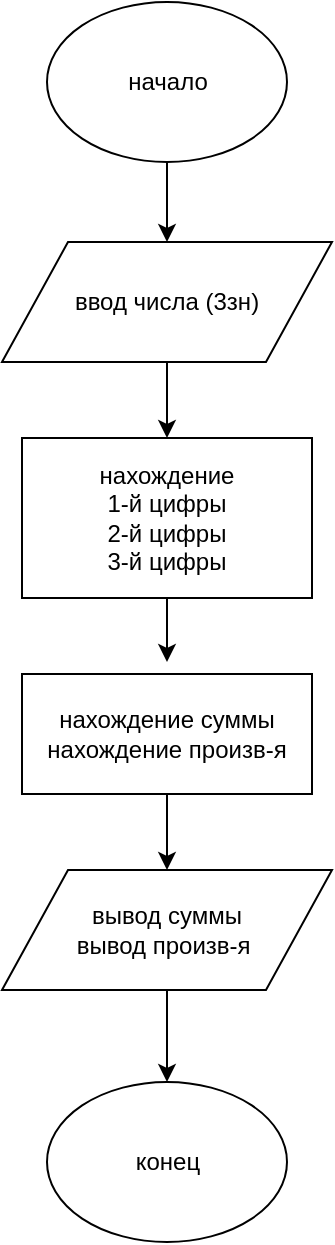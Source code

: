 <mxfile version="12.0.2" type="google" pages="9"><diagram id="vBt6UxUg4HY-COC0RJEP" name="less_1_task_1"><mxGraphModel dx="1006" dy="3059" grid="1" gridSize="10" guides="1" tooltips="1" connect="1" arrows="1" fold="1" page="1" pageScale="1" pageWidth="827" pageHeight="1169" math="0" shadow="0"><root><mxCell id="0"/><mxCell id="1" parent="0"/><mxCell id="TB4GM0weHBrbMCvxWQKs-4" style="edgeStyle=orthogonalEdgeStyle;rounded=0;orthogonalLoop=1;jettySize=auto;html=1;exitX=0.5;exitY=1;exitDx=0;exitDy=0;entryX=0.5;entryY=0;entryDx=0;entryDy=0;" edge="1" parent="1" source="TB4GM0weHBrbMCvxWQKs-1" target="TB4GM0weHBrbMCvxWQKs-2"><mxGeometry relative="1" as="geometry"/></mxCell><mxCell id="TB4GM0weHBrbMCvxWQKs-1" value="начало" style="ellipse;whiteSpace=wrap;html=1;" vertex="1" parent="1"><mxGeometry x="270.5" y="-2310" width="120" height="80" as="geometry"/></mxCell><mxCell id="TB4GM0weHBrbMCvxWQKs-7" style="edgeStyle=orthogonalEdgeStyle;rounded=0;orthogonalLoop=1;jettySize=auto;html=1;exitX=0.5;exitY=1;exitDx=0;exitDy=0;" edge="1" parent="1" source="TB4GM0weHBrbMCvxWQKs-2" target="TB4GM0weHBrbMCvxWQKs-5"><mxGeometry relative="1" as="geometry"/></mxCell><mxCell id="TB4GM0weHBrbMCvxWQKs-2" value="ввод числа (3зн)" style="shape=parallelogram;perimeter=parallelogramPerimeter;whiteSpace=wrap;html=1;" vertex="1" parent="1"><mxGeometry x="248" y="-2190" width="165" height="60" as="geometry"/></mxCell><mxCell id="TB4GM0weHBrbMCvxWQKs-13" style="edgeStyle=orthogonalEdgeStyle;rounded=0;orthogonalLoop=1;jettySize=auto;html=1;exitX=0.5;exitY=1;exitDx=0;exitDy=0;" edge="1" parent="1" source="TB4GM0weHBrbMCvxWQKs-5"><mxGeometry relative="1" as="geometry"><mxPoint x="330.5" y="-1980" as="targetPoint"/></mxGeometry></mxCell><mxCell id="TB4GM0weHBrbMCvxWQKs-5" value="нахождение&lt;br&gt;1-й цифры&lt;br&gt;2-й цифры&lt;br&gt;3-й цифры" style="rounded=0;whiteSpace=wrap;html=1;" vertex="1" parent="1"><mxGeometry x="258" y="-2092" width="145" height="80" as="geometry"/></mxCell><mxCell id="TB4GM0weHBrbMCvxWQKs-14" value="" style="edgeStyle=orthogonalEdgeStyle;rounded=0;orthogonalLoop=1;jettySize=auto;html=1;" edge="1" parent="1" source="TB4GM0weHBrbMCvxWQKs-8" target="TB4GM0weHBrbMCvxWQKs-11"><mxGeometry relative="1" as="geometry"/></mxCell><mxCell id="TB4GM0weHBrbMCvxWQKs-8" value="нахождение суммы&lt;br&gt;нахождение произв-я" style="rounded=0;whiteSpace=wrap;html=1;" vertex="1" parent="1"><mxGeometry x="258" y="-1974" width="145" height="60" as="geometry"/></mxCell><mxCell id="TB4GM0weHBrbMCvxWQKs-17" style="edgeStyle=orthogonalEdgeStyle;rounded=0;orthogonalLoop=1;jettySize=auto;html=1;exitX=0.5;exitY=1;exitDx=0;exitDy=0;entryX=0.5;entryY=0;entryDx=0;entryDy=0;" edge="1" parent="1" source="TB4GM0weHBrbMCvxWQKs-11" target="TB4GM0weHBrbMCvxWQKs-15"><mxGeometry relative="1" as="geometry"/></mxCell><mxCell id="TB4GM0weHBrbMCvxWQKs-11" value="вывод суммы&lt;br&gt;вывод произв-я&amp;nbsp;" style="shape=parallelogram;perimeter=parallelogramPerimeter;whiteSpace=wrap;html=1;" vertex="1" parent="1"><mxGeometry x="248" y="-1876" width="165" height="60" as="geometry"/></mxCell><mxCell id="TB4GM0weHBrbMCvxWQKs-15" value="конец" style="ellipse;whiteSpace=wrap;html=1;" vertex="1" parent="1"><mxGeometry x="270.5" y="-1770" width="120" height="80" as="geometry"/></mxCell></root></mxGraphModel></diagram><diagram id="jGXNzcKVaHeYb9eVIYjA" name="less_1_task_2"><mxGraphModel dx="1006" dy="721" grid="1" gridSize="10" guides="1" tooltips="1" connect="1" arrows="1" fold="1" page="1" pageScale="1" pageWidth="827" pageHeight="1169" math="0" shadow="0"><root><mxCell id="bPKOnP69-wLi3XbALurt-0"/><mxCell id="bPKOnP69-wLi3XbALurt-1" parent="bPKOnP69-wLi3XbALurt-0"/><mxCell id="bPKOnP69-wLi3XbALurt-6" style="edgeStyle=orthogonalEdgeStyle;rounded=0;orthogonalLoop=1;jettySize=auto;html=1;exitX=0.5;exitY=1;exitDx=0;exitDy=0;entryX=0.5;entryY=0;entryDx=0;entryDy=0;" edge="1" parent="bPKOnP69-wLi3XbALurt-1" source="bPKOnP69-wLi3XbALurt-2"><mxGeometry relative="1" as="geometry"><mxPoint x="340" y="140" as="targetPoint"/></mxGeometry></mxCell><mxCell id="bPKOnP69-wLi3XbALurt-2" value="начало" style="ellipse;whiteSpace=wrap;html=1;" vertex="1" parent="bPKOnP69-wLi3XbALurt-1"><mxGeometry x="280" y="30" width="120" height="80" as="geometry"/></mxCell><mxCell id="bPKOnP69-wLi3XbALurt-7" value="" style="edgeStyle=orthogonalEdgeStyle;rounded=0;orthogonalLoop=1;jettySize=auto;html=1;" edge="1" parent="bPKOnP69-wLi3XbALurt-1"><mxGeometry relative="1" as="geometry"><mxPoint x="340" y="200" as="sourcePoint"/><mxPoint x="340" y="240" as="targetPoint"/></mxGeometry></mxCell><mxCell id="bPKOnP69-wLi3XbALurt-9" value="a = 5&lt;br&gt;b = 6" style="rounded=0;whiteSpace=wrap;html=1;" vertex="1" parent="bPKOnP69-wLi3XbALurt-1"><mxGeometry x="280" y="140" width="120" height="60" as="geometry"/></mxCell><mxCell id="bPKOnP69-wLi3XbALurt-13" style="edgeStyle=orthogonalEdgeStyle;rounded=0;orthogonalLoop=1;jettySize=auto;html=1;exitX=0.5;exitY=1;exitDx=0;exitDy=0;entryX=0.5;entryY=0;entryDx=0;entryDy=0;" edge="1" parent="bPKOnP69-wLi3XbALurt-1" source="bPKOnP69-wLi3XbALurt-10" target="bPKOnP69-wLi3XbALurt-11"><mxGeometry relative="1" as="geometry"/></mxCell><mxCell id="bPKOnP69-wLi3XbALurt-10" value="вывод&lt;br&gt;a &amp;amp; b&lt;br&gt;a | b&lt;br&gt;a ^ b&lt;br&gt;~a&lt;br&gt;a &amp;lt;&amp;lt; 2&lt;br&gt;a &amp;gt;&amp;gt;2" style="shape=parallelogram;perimeter=parallelogramPerimeter;whiteSpace=wrap;html=1;" vertex="1" parent="bPKOnP69-wLi3XbALurt-1"><mxGeometry x="243" y="240" width="195" height="110" as="geometry"/></mxCell><mxCell id="bPKOnP69-wLi3XbALurt-11" value="Конец" style="ellipse;whiteSpace=wrap;html=1;" vertex="1" parent="bPKOnP69-wLi3XbALurt-1"><mxGeometry x="280.5" y="400" width="120" height="80" as="geometry"/></mxCell></root></mxGraphModel></diagram><diagram id="JxmtVL5Xw2tRPWPtiXGp" name="less_1_task_3"><mxGraphModel dx="1006" dy="721" grid="1" gridSize="10" guides="1" tooltips="1" connect="1" arrows="1" fold="1" page="1" pageScale="1" pageWidth="827" pageHeight="1169" math="0" shadow="0"><root><mxCell id="T2_oTc30jfXC-gg4Bai8-0"/><mxCell id="T2_oTc30jfXC-gg4Bai8-1" parent="T2_oTc30jfXC-gg4Bai8-0"/><mxCell id="T2_oTc30jfXC-gg4Bai8-8" style="edgeStyle=orthogonalEdgeStyle;rounded=0;orthogonalLoop=1;jettySize=auto;html=1;entryX=0.5;entryY=0;entryDx=0;entryDy=0;" edge="1" parent="T2_oTc30jfXC-gg4Bai8-1" source="T2_oTc30jfXC-gg4Bai8-2" target="T2_oTc30jfXC-gg4Bai8-3"><mxGeometry relative="1" as="geometry"/></mxCell><mxCell id="T2_oTc30jfXC-gg4Bai8-2" value="начало" style="ellipse;whiteSpace=wrap;html=1;" vertex="1" parent="T2_oTc30jfXC-gg4Bai8-1"><mxGeometry x="280" y="30" width="120" height="80" as="geometry"/></mxCell><mxCell id="T2_oTc30jfXC-gg4Bai8-9" style="edgeStyle=orthogonalEdgeStyle;rounded=0;orthogonalLoop=1;jettySize=auto;html=1;entryX=0.5;entryY=0;entryDx=0;entryDy=0;" edge="1" parent="T2_oTc30jfXC-gg4Bai8-1" source="T2_oTc30jfXC-gg4Bai8-3" target="T2_oTc30jfXC-gg4Bai8-4"><mxGeometry relative="1" as="geometry"/></mxCell><mxCell id="T2_oTc30jfXC-gg4Bai8-3" value="ввод&lt;br&gt;х1&lt;br&gt;у1&lt;br&gt;х2&lt;br&gt;у2" style="shape=parallelogram;perimeter=parallelogramPerimeter;whiteSpace=wrap;html=1;" vertex="1" parent="T2_oTc30jfXC-gg4Bai8-1"><mxGeometry x="280" y="140" width="120" height="80" as="geometry"/></mxCell><mxCell id="T2_oTc30jfXC-gg4Bai8-23" style="edgeStyle=orthogonalEdgeStyle;rounded=0;orthogonalLoop=1;jettySize=auto;html=1;entryX=0.5;entryY=0;entryDx=0;entryDy=0;" edge="1" parent="T2_oTc30jfXC-gg4Bai8-1" source="T2_oTc30jfXC-gg4Bai8-4" target="T2_oTc30jfXC-gg4Bai8-11"><mxGeometry relative="1" as="geometry"/></mxCell><mxCell id="T2_oTc30jfXC-gg4Bai8-25" style="edgeStyle=orthogonalEdgeStyle;rounded=0;orthogonalLoop=1;jettySize=auto;html=1;entryX=0.5;entryY=0;entryDx=0;entryDy=0;" edge="1" parent="T2_oTc30jfXC-gg4Bai8-1" source="T2_oTc30jfXC-gg4Bai8-4" target="T2_oTc30jfXC-gg4Bai8-12"><mxGeometry relative="1" as="geometry"/></mxCell><mxCell id="T2_oTc30jfXC-gg4Bai8-4" value="х1 == ч2" style="rhombus;whiteSpace=wrap;html=1;" vertex="1" parent="T2_oTc30jfXC-gg4Bai8-1"><mxGeometry x="300" y="260" width="80" height="80" as="geometry"/></mxCell><mxCell id="T2_oTc30jfXC-gg4Bai8-71" style="edgeStyle=orthogonalEdgeStyle;rounded=0;orthogonalLoop=1;jettySize=auto;html=1;exitX=0.5;exitY=1;exitDx=0;exitDy=0;entryX=0.5;entryY=0;entryDx=0;entryDy=0;" edge="1" parent="T2_oTc30jfXC-gg4Bai8-1" source="T2_oTc30jfXC-gg4Bai8-11" target="T2_oTc30jfXC-gg4Bai8-56"><mxGeometry relative="1" as="geometry"/></mxCell><mxCell id="T2_oTc30jfXC-gg4Bai8-11" value="вывод&lt;br&gt;х = х1" style="shape=parallelogram;perimeter=parallelogramPerimeter;whiteSpace=wrap;html=1;" vertex="1" parent="T2_oTc30jfXC-gg4Bai8-1"><mxGeometry x="520" y="770" width="120" height="60" as="geometry"/></mxCell><mxCell id="T2_oTc30jfXC-gg4Bai8-26" style="edgeStyle=orthogonalEdgeStyle;rounded=0;orthogonalLoop=1;jettySize=auto;html=1;entryX=0.625;entryY=-0.067;entryDx=0;entryDy=0;entryPerimeter=0;" edge="1" parent="T2_oTc30jfXC-gg4Bai8-1" source="T2_oTc30jfXC-gg4Bai8-12" target="T2_oTc30jfXC-gg4Bai8-13"><mxGeometry relative="1" as="geometry"/></mxCell><mxCell id="T2_oTc30jfXC-gg4Bai8-39" style="edgeStyle=orthogonalEdgeStyle;rounded=0;orthogonalLoop=1;jettySize=auto;html=1;" edge="1" parent="T2_oTc30jfXC-gg4Bai8-1" source="T2_oTc30jfXC-gg4Bai8-12"><mxGeometry relative="1" as="geometry"><mxPoint x="120" y="440" as="targetPoint"/></mxGeometry></mxCell><mxCell id="T2_oTc30jfXC-gg4Bai8-12" value="у1 == у2" style="rhombus;whiteSpace=wrap;html=1;" vertex="1" parent="T2_oTc30jfXC-gg4Bai8-1"><mxGeometry x="200" y="340" width="80" height="80" as="geometry"/></mxCell><mxCell id="T2_oTc30jfXC-gg4Bai8-64" style="edgeStyle=orthogonalEdgeStyle;rounded=0;orthogonalLoop=1;jettySize=auto;html=1;exitX=0.5;exitY=1;exitDx=0;exitDy=0;entryX=0.5;entryY=0;entryDx=0;entryDy=0;" edge="1" parent="T2_oTc30jfXC-gg4Bai8-1" source="T2_oTc30jfXC-gg4Bai8-13" target="T2_oTc30jfXC-gg4Bai8-56"><mxGeometry relative="1" as="geometry"/></mxCell><mxCell id="T2_oTc30jfXC-gg4Bai8-13" value="вывод&lt;br&gt;у = у1" style="shape=parallelogram;perimeter=parallelogramPerimeter;whiteSpace=wrap;html=1;" vertex="1" parent="T2_oTc30jfXC-gg4Bai8-1"><mxGeometry x="390" y="770" width="120" height="60" as="geometry"/></mxCell><mxCell id="T2_oTc30jfXC-gg4Bai8-43" style="edgeStyle=orthogonalEdgeStyle;rounded=0;orthogonalLoop=1;jettySize=auto;html=1;exitX=0.5;exitY=1;exitDx=0;exitDy=0;entryX=0.5;entryY=0;entryDx=0;entryDy=0;" edge="1" parent="T2_oTc30jfXC-gg4Bai8-1" source="T2_oTc30jfXC-gg4Bai8-14" target="T2_oTc30jfXC-gg4Bai8-15"><mxGeometry relative="1" as="geometry"/></mxCell><mxCell id="T2_oTc30jfXC-gg4Bai8-14" value="k = (y1 - y2) / (x1 -x2)&lt;br&gt;b = y2 - k * x2" style="rounded=0;whiteSpace=wrap;html=1;" vertex="1" parent="T2_oTc30jfXC-gg4Bai8-1"><mxGeometry x="50" y="450" width="150" height="60" as="geometry"/></mxCell><mxCell id="T2_oTc30jfXC-gg4Bai8-45" style="edgeStyle=orthogonalEdgeStyle;rounded=0;orthogonalLoop=1;jettySize=auto;html=1;exitX=0.5;exitY=1;exitDx=0;exitDy=0;entryX=0.5;entryY=0;entryDx=0;entryDy=0;" edge="1" parent="T2_oTc30jfXC-gg4Bai8-1" source="T2_oTc30jfXC-gg4Bai8-15" target="T2_oTc30jfXC-gg4Bai8-16"><mxGeometry relative="1" as="geometry"/></mxCell><mxCell id="T2_oTc30jfXC-gg4Bai8-47" style="edgeStyle=orthogonalEdgeStyle;rounded=0;orthogonalLoop=1;jettySize=auto;html=1;exitX=1;exitY=0.5;exitDx=0;exitDy=0;entryX=0.558;entryY=0;entryDx=0;entryDy=0;entryPerimeter=0;" edge="1" parent="T2_oTc30jfXC-gg4Bai8-1" source="T2_oTc30jfXC-gg4Bai8-15" target="T2_oTc30jfXC-gg4Bai8-18"><mxGeometry relative="1" as="geometry"/></mxCell><mxCell id="T2_oTc30jfXC-gg4Bai8-15" value="b &amp;gt; 0" style="rhombus;whiteSpace=wrap;html=1;" vertex="1" parent="T2_oTc30jfXC-gg4Bai8-1"><mxGeometry x="85" y="544" width="80" height="80" as="geometry"/></mxCell><mxCell id="T2_oTc30jfXC-gg4Bai8-49" style="edgeStyle=orthogonalEdgeStyle;rounded=0;orthogonalLoop=1;jettySize=auto;html=1;exitX=1;exitY=0.5;exitDx=0;exitDy=0;entryX=0.592;entryY=0;entryDx=0;entryDy=0;entryPerimeter=0;" edge="1" parent="T2_oTc30jfXC-gg4Bai8-1" source="T2_oTc30jfXC-gg4Bai8-16" target="T2_oTc30jfXC-gg4Bai8-19"><mxGeometry relative="1" as="geometry"/></mxCell><mxCell id="T2_oTc30jfXC-gg4Bai8-55" style="edgeStyle=orthogonalEdgeStyle;rounded=0;orthogonalLoop=1;jettySize=auto;html=1;exitX=0;exitY=0.5;exitDx=0;exitDy=0;entryX=0.408;entryY=-0.05;entryDx=0;entryDy=0;entryPerimeter=0;" edge="1" parent="T2_oTc30jfXC-gg4Bai8-1" source="T2_oTc30jfXC-gg4Bai8-16" target="T2_oTc30jfXC-gg4Bai8-21"><mxGeometry relative="1" as="geometry"/></mxCell><mxCell id="T2_oTc30jfXC-gg4Bai8-16" value="b == 0" style="rhombus;whiteSpace=wrap;html=1;" vertex="1" parent="T2_oTc30jfXC-gg4Bai8-1"><mxGeometry x="85" y="670" width="80" height="80" as="geometry"/></mxCell><mxCell id="T2_oTc30jfXC-gg4Bai8-65" style="edgeStyle=orthogonalEdgeStyle;rounded=0;orthogonalLoop=1;jettySize=auto;html=1;exitX=0.5;exitY=1;exitDx=0;exitDy=0;" edge="1" parent="T2_oTc30jfXC-gg4Bai8-1" source="T2_oTc30jfXC-gg4Bai8-18"><mxGeometry relative="1" as="geometry"><mxPoint x="350" y="920" as="targetPoint"/></mxGeometry></mxCell><mxCell id="T2_oTc30jfXC-gg4Bai8-18" value="вывод&lt;br&gt;у = kx + b" style="shape=parallelogram;perimeter=parallelogramPerimeter;whiteSpace=wrap;html=1;" vertex="1" parent="T2_oTc30jfXC-gg4Bai8-1"><mxGeometry x="260" y="770" width="120" height="60" as="geometry"/></mxCell><mxCell id="T2_oTc30jfXC-gg4Bai8-66" style="edgeStyle=orthogonalEdgeStyle;rounded=0;orthogonalLoop=1;jettySize=auto;html=1;exitX=0.5;exitY=1;exitDx=0;exitDy=0;" edge="1" parent="T2_oTc30jfXC-gg4Bai8-1" source="T2_oTc30jfXC-gg4Bai8-19"><mxGeometry relative="1" as="geometry"><mxPoint x="350" y="920" as="targetPoint"/></mxGeometry></mxCell><mxCell id="T2_oTc30jfXC-gg4Bai8-19" value="вывод&lt;br&gt;у = kx" style="shape=parallelogram;perimeter=parallelogramPerimeter;whiteSpace=wrap;html=1;" vertex="1" parent="T2_oTc30jfXC-gg4Bai8-1"><mxGeometry x="135" y="770" width="120" height="60" as="geometry"/></mxCell><mxCell id="T2_oTc30jfXC-gg4Bai8-67" style="edgeStyle=orthogonalEdgeStyle;rounded=0;orthogonalLoop=1;jettySize=auto;html=1;exitX=0.5;exitY=1;exitDx=0;exitDy=0;" edge="1" parent="T2_oTc30jfXC-gg4Bai8-1" source="T2_oTc30jfXC-gg4Bai8-21"><mxGeometry relative="1" as="geometry"><mxPoint x="350" y="920" as="targetPoint"/></mxGeometry></mxCell><mxCell id="T2_oTc30jfXC-gg4Bai8-21" value="вывод&lt;br&gt;у = kx b&amp;nbsp;" style="shape=parallelogram;perimeter=parallelogramPerimeter;whiteSpace=wrap;html=1;" vertex="1" parent="T2_oTc30jfXC-gg4Bai8-1"><mxGeometry x="5" y="770" width="120" height="60" as="geometry"/></mxCell><mxCell id="T2_oTc30jfXC-gg4Bai8-27" value="да" style="text;html=1;resizable=0;points=[];autosize=1;align=left;verticalAlign=top;spacingTop=-4;" vertex="1" parent="T2_oTc30jfXC-gg4Bai8-1"><mxGeometry x="280" y="356" width="30" height="20" as="geometry"/></mxCell><mxCell id="T2_oTc30jfXC-gg4Bai8-28" value="да" style="text;html=1;resizable=0;points=[];autosize=1;align=left;verticalAlign=top;spacingTop=-4;" vertex="1" parent="T2_oTc30jfXC-gg4Bai8-1"><mxGeometry x="380" y="280" width="30" height="20" as="geometry"/></mxCell><mxCell id="T2_oTc30jfXC-gg4Bai8-29" value="да" style="text;html=1;resizable=0;points=[];autosize=1;align=left;verticalAlign=top;spacingTop=-4;" vertex="1" parent="T2_oTc30jfXC-gg4Bai8-1"><mxGeometry x="165" y="564" width="30" height="20" as="geometry"/></mxCell><mxCell id="T2_oTc30jfXC-gg4Bai8-56" value="конец" style="ellipse;whiteSpace=wrap;html=1;" vertex="1" parent="T2_oTc30jfXC-gg4Bai8-1"><mxGeometry x="290" y="920" width="120" height="80" as="geometry"/></mxCell><mxCell id="T2_oTc30jfXC-gg4Bai8-57" value="да" style="text;html=1;resizable=0;points=[];autosize=1;align=left;verticalAlign=top;spacingTop=-4;" vertex="1" parent="T2_oTc30jfXC-gg4Bai8-1"><mxGeometry x="170" y="690" width="30" height="20" as="geometry"/></mxCell><mxCell id="T2_oTc30jfXC-gg4Bai8-58" value="нет" style="text;html=1;resizable=0;points=[];autosize=1;align=left;verticalAlign=top;spacingTop=-4;" vertex="1" parent="T2_oTc30jfXC-gg4Bai8-1"><mxGeometry x="70" y="690" width="30" height="20" as="geometry"/></mxCell><mxCell id="T2_oTc30jfXC-gg4Bai8-59" value="нет" style="text;html=1;resizable=0;points=[];autosize=1;align=left;verticalAlign=top;spacingTop=-4;" vertex="1" parent="T2_oTc30jfXC-gg4Bai8-1"><mxGeometry x="130" y="620" width="30" height="20" as="geometry"/></mxCell><mxCell id="T2_oTc30jfXC-gg4Bai8-60" value="нет" style="text;html=1;resizable=0;points=[];autosize=1;align=left;verticalAlign=top;spacingTop=-4;" vertex="1" parent="T2_oTc30jfXC-gg4Bai8-1"><mxGeometry x="180" y="360" width="30" height="20" as="geometry"/></mxCell><mxCell id="T2_oTc30jfXC-gg4Bai8-61" value="нет" style="text;html=1;resizable=0;points=[];autosize=1;align=left;verticalAlign=top;spacingTop=-4;" vertex="1" parent="T2_oTc30jfXC-gg4Bai8-1"><mxGeometry x="275" y="280" width="30" height="20" as="geometry"/></mxCell></root></mxGraphModel></diagram><diagram id="y24m3mfJC03SsOMPVOqp" name="less_1_task_4"><mxGraphModel dx="1006" dy="721" grid="1" gridSize="10" guides="1" tooltips="1" connect="1" arrows="1" fold="1" page="1" pageScale="1" pageWidth="827" pageHeight="1169" math="0" shadow="0"><root><mxCell id="7McFVrq5cP8y-LGgAsEe-0"/><mxCell id="7McFVrq5cP8y-LGgAsEe-1" parent="7McFVrq5cP8y-LGgAsEe-0"/><mxCell id="7McFVrq5cP8y-LGgAsEe-20" style="edgeStyle=orthogonalEdgeStyle;rounded=0;orthogonalLoop=1;jettySize=auto;html=1;exitX=0.5;exitY=1;exitDx=0;exitDy=0;entryX=0.5;entryY=0;entryDx=0;entryDy=0;" edge="1" parent="7McFVrq5cP8y-LGgAsEe-1" source="7McFVrq5cP8y-LGgAsEe-2" target="7McFVrq5cP8y-LGgAsEe-3"><mxGeometry relative="1" as="geometry"/></mxCell><mxCell id="7McFVrq5cP8y-LGgAsEe-2" value="начало" style="ellipse;whiteSpace=wrap;html=1;" vertex="1" parent="7McFVrq5cP8y-LGgAsEe-1"><mxGeometry x="353" width="120" height="80" as="geometry"/></mxCell><mxCell id="7McFVrq5cP8y-LGgAsEe-7" style="edgeStyle=orthogonalEdgeStyle;rounded=0;orthogonalLoop=1;jettySize=auto;html=1;exitX=0.5;exitY=1;exitDx=0;exitDy=0;entryX=0.5;entryY=0;entryDx=0;entryDy=0;" edge="1" parent="7McFVrq5cP8y-LGgAsEe-1" source="7McFVrq5cP8y-LGgAsEe-3" target="7McFVrq5cP8y-LGgAsEe-4"><mxGeometry relative="1" as="geometry"/></mxCell><mxCell id="7McFVrq5cP8y-LGgAsEe-3" value="ввод диапазона целых чисел&lt;br&gt;num_start&lt;br&gt;num_end" style="shape=parallelogram;perimeter=parallelogramPerimeter;whiteSpace=wrap;html=1;" vertex="1" parent="7McFVrq5cP8y-LGgAsEe-1"><mxGeometry y="150" width="250" height="80" as="geometry"/></mxCell><mxCell id="7McFVrq5cP8y-LGgAsEe-8" style="edgeStyle=orthogonalEdgeStyle;rounded=0;orthogonalLoop=1;jettySize=auto;html=1;exitX=0.5;exitY=1;exitDx=0;exitDy=0;entryX=0.5;entryY=0;entryDx=0;entryDy=0;" edge="1" parent="7McFVrq5cP8y-LGgAsEe-1" source="7McFVrq5cP8y-LGgAsEe-4" target="7McFVrq5cP8y-LGgAsEe-5"><mxGeometry relative="1" as="geometry"/></mxCell><mxCell id="7McFVrq5cP8y-LGgAsEe-4" value="генерация случайного целого числа result &lt;br&gt;из диапазона&lt;br&gt;" style="rounded=0;whiteSpace=wrap;html=1;" vertex="1" parent="7McFVrq5cP8y-LGgAsEe-1"><mxGeometry x="32.5" y="260" width="185" height="60" as="geometry"/></mxCell><mxCell id="7McFVrq5cP8y-LGgAsEe-21" style="edgeStyle=orthogonalEdgeStyle;rounded=0;orthogonalLoop=1;jettySize=auto;html=1;exitX=1;exitY=0.5;exitDx=0;exitDy=0;entryX=0.5;entryY=0;entryDx=0;entryDy=0;" edge="1" parent="7McFVrq5cP8y-LGgAsEe-1" source="7McFVrq5cP8y-LGgAsEe-5" target="7McFVrq5cP8y-LGgAsEe-10"><mxGeometry relative="1" as="geometry"><Array as="points"><mxPoint x="270" y="390"/><mxPoint x="270" y="130"/><mxPoint x="415" y="130"/></Array></mxGeometry></mxCell><mxCell id="7McFVrq5cP8y-LGgAsEe-5" value="вывод&amp;nbsp;&lt;br&gt;result" style="shape=parallelogram;perimeter=parallelogramPerimeter;whiteSpace=wrap;html=1;" vertex="1" parent="7McFVrq5cP8y-LGgAsEe-1"><mxGeometry x="65" y="360" width="120" height="60" as="geometry"/></mxCell><mxCell id="7McFVrq5cP8y-LGgAsEe-9" style="edgeStyle=orthogonalEdgeStyle;rounded=0;orthogonalLoop=1;jettySize=auto;html=1;exitX=0.5;exitY=1;exitDx=0;exitDy=0;entryX=0.5;entryY=0;entryDx=0;entryDy=0;" edge="1" parent="7McFVrq5cP8y-LGgAsEe-1" source="7McFVrq5cP8y-LGgAsEe-10" target="7McFVrq5cP8y-LGgAsEe-12"><mxGeometry relative="1" as="geometry"/></mxCell><mxCell id="7McFVrq5cP8y-LGgAsEe-10" value="ввод диапазона float чисел&lt;br&gt;num_start&lt;br&gt;num_end" style="shape=parallelogram;perimeter=parallelogramPerimeter;whiteSpace=wrap;html=1;" vertex="1" parent="7McFVrq5cP8y-LGgAsEe-1"><mxGeometry x="290" y="150" width="250" height="80" as="geometry"/></mxCell><mxCell id="7McFVrq5cP8y-LGgAsEe-11" style="edgeStyle=orthogonalEdgeStyle;rounded=0;orthogonalLoop=1;jettySize=auto;html=1;exitX=0.5;exitY=1;exitDx=0;exitDy=0;entryX=0.5;entryY=0;entryDx=0;entryDy=0;" edge="1" parent="7McFVrq5cP8y-LGgAsEe-1" source="7McFVrq5cP8y-LGgAsEe-12" target="7McFVrq5cP8y-LGgAsEe-13"><mxGeometry relative="1" as="geometry"/></mxCell><mxCell id="7McFVrq5cP8y-LGgAsEe-12" value="генерация случайного float числа result &lt;br&gt;из диапазона" style="rounded=0;whiteSpace=wrap;html=1;" vertex="1" parent="7McFVrq5cP8y-LGgAsEe-1"><mxGeometry x="322.5" y="260" width="185" height="60" as="geometry"/></mxCell><mxCell id="7McFVrq5cP8y-LGgAsEe-22" style="edgeStyle=orthogonalEdgeStyle;rounded=0;orthogonalLoop=1;jettySize=auto;html=1;exitX=1;exitY=0.5;exitDx=0;exitDy=0;entryX=0.532;entryY=-0.012;entryDx=0;entryDy=0;entryPerimeter=0;" edge="1" parent="7McFVrq5cP8y-LGgAsEe-1" source="7McFVrq5cP8y-LGgAsEe-13" target="7McFVrq5cP8y-LGgAsEe-15"><mxGeometry relative="1" as="geometry"><Array as="points"><mxPoint x="550" y="390"/><mxPoint x="550" y="130"/><mxPoint x="703" y="130"/></Array></mxGeometry></mxCell><mxCell id="7McFVrq5cP8y-LGgAsEe-13" value="вывод&amp;nbsp;&lt;br&gt;result" style="shape=parallelogram;perimeter=parallelogramPerimeter;whiteSpace=wrap;html=1;" vertex="1" parent="7McFVrq5cP8y-LGgAsEe-1"><mxGeometry x="355" y="360" width="120" height="60" as="geometry"/></mxCell><mxCell id="7McFVrq5cP8y-LGgAsEe-14" style="edgeStyle=orthogonalEdgeStyle;rounded=0;orthogonalLoop=1;jettySize=auto;html=1;exitX=0.5;exitY=1;exitDx=0;exitDy=0;entryX=0.5;entryY=0;entryDx=0;entryDy=0;" edge="1" parent="7McFVrq5cP8y-LGgAsEe-1" source="7McFVrq5cP8y-LGgAsEe-15" target="7McFVrq5cP8y-LGgAsEe-17"><mxGeometry relative="1" as="geometry"/></mxCell><mxCell id="7McFVrq5cP8y-LGgAsEe-15" value="ввод диапазона случайных симв&lt;br&gt;num_start&lt;br&gt;num_end" style="shape=parallelogram;perimeter=parallelogramPerimeter;whiteSpace=wrap;html=1;" vertex="1" parent="7McFVrq5cP8y-LGgAsEe-1"><mxGeometry x="570" y="150" width="250" height="80" as="geometry"/></mxCell><mxCell id="7McFVrq5cP8y-LGgAsEe-16" style="edgeStyle=orthogonalEdgeStyle;rounded=0;orthogonalLoop=1;jettySize=auto;html=1;exitX=0.5;exitY=1;exitDx=0;exitDy=0;entryX=0.5;entryY=0;entryDx=0;entryDy=0;" edge="1" parent="7McFVrq5cP8y-LGgAsEe-1" source="7McFVrq5cP8y-LGgAsEe-17" target="7McFVrq5cP8y-LGgAsEe-18"><mxGeometry relative="1" as="geometry"/></mxCell><mxCell id="7McFVrq5cP8y-LGgAsEe-17" value="генерация случайного целого числа result &lt;br&gt;из диапазона" style="rounded=0;whiteSpace=wrap;html=1;" vertex="1" parent="7McFVrq5cP8y-LGgAsEe-1"><mxGeometry x="602.5" y="260" width="185" height="60" as="geometry"/></mxCell><mxCell id="7McFVrq5cP8y-LGgAsEe-24" style="edgeStyle=orthogonalEdgeStyle;rounded=0;orthogonalLoop=1;jettySize=auto;html=1;exitX=0.5;exitY=1;exitDx=0;exitDy=0;entryX=0.5;entryY=0;entryDx=0;entryDy=0;" edge="1" parent="7McFVrq5cP8y-LGgAsEe-1" source="7McFVrq5cP8y-LGgAsEe-18" target="7McFVrq5cP8y-LGgAsEe-23"><mxGeometry relative="1" as="geometry"/></mxCell><mxCell id="7McFVrq5cP8y-LGgAsEe-18" value="вывод&amp;nbsp;&lt;br&gt;chr(result)" style="shape=parallelogram;perimeter=parallelogramPerimeter;whiteSpace=wrap;html=1;" vertex="1" parent="7McFVrq5cP8y-LGgAsEe-1"><mxGeometry x="635" y="360" width="120" height="60" as="geometry"/></mxCell><mxCell id="7McFVrq5cP8y-LGgAsEe-23" value="конец" style="ellipse;whiteSpace=wrap;html=1;" vertex="1" parent="7McFVrq5cP8y-LGgAsEe-1"><mxGeometry x="353" y="480" width="120" height="80" as="geometry"/></mxCell></root></mxGraphModel></diagram><diagram id="erY5JQURdCJfcfyeJEzN" name="less_1_task_5"><mxGraphModel dx="1006" dy="721" grid="1" gridSize="10" guides="1" tooltips="1" connect="1" arrows="1" fold="1" page="1" pageScale="1" pageWidth="827" pageHeight="1169" math="0" shadow="0"><root><mxCell id="voLmLjzu9KwZN4E__eHD-0"/><mxCell id="voLmLjzu9KwZN4E__eHD-1" parent="voLmLjzu9KwZN4E__eHD-0"/><mxCell id="voLmLjzu9KwZN4E__eHD-9" style="edgeStyle=orthogonalEdgeStyle;rounded=0;orthogonalLoop=1;jettySize=auto;html=1;exitX=0.5;exitY=1;exitDx=0;exitDy=0;entryX=0.5;entryY=0;entryDx=0;entryDy=0;" edge="1" parent="voLmLjzu9KwZN4E__eHD-1" source="voLmLjzu9KwZN4E__eHD-2" target="voLmLjzu9KwZN4E__eHD-3"><mxGeometry relative="1" as="geometry"/></mxCell><mxCell id="voLmLjzu9KwZN4E__eHD-2" value="начало" style="ellipse;whiteSpace=wrap;html=1;" vertex="1" parent="voLmLjzu9KwZN4E__eHD-1"><mxGeometry x="293" y="10" width="120" height="80" as="geometry"/></mxCell><mxCell id="voLmLjzu9KwZN4E__eHD-10" style="edgeStyle=orthogonalEdgeStyle;rounded=0;orthogonalLoop=1;jettySize=auto;html=1;exitX=0.5;exitY=1;exitDx=0;exitDy=0;entryX=0.5;entryY=0;entryDx=0;entryDy=0;" edge="1" parent="voLmLjzu9KwZN4E__eHD-1" source="voLmLjzu9KwZN4E__eHD-3" target="voLmLjzu9KwZN4E__eHD-5"><mxGeometry relative="1" as="geometry"/></mxCell><mxCell id="voLmLjzu9KwZN4E__eHD-3" value="ввод букв&amp;nbsp;&lt;br&gt;let1&lt;br&gt;let2" style="shape=parallelogram;perimeter=parallelogramPerimeter;whiteSpace=wrap;html=1;" vertex="1" parent="voLmLjzu9KwZN4E__eHD-1"><mxGeometry x="293" y="130" width="120" height="60" as="geometry"/></mxCell><mxCell id="voLmLjzu9KwZN4E__eHD-11" style="edgeStyle=orthogonalEdgeStyle;rounded=0;orthogonalLoop=1;jettySize=auto;html=1;exitX=0.5;exitY=1;exitDx=0;exitDy=0;" edge="1" parent="voLmLjzu9KwZN4E__eHD-1" source="voLmLjzu9KwZN4E__eHD-5" target="voLmLjzu9KwZN4E__eHD-6"><mxGeometry relative="1" as="geometry"/></mxCell><mxCell id="voLmLjzu9KwZN4E__eHD-5" value="вывод&lt;br&gt;местоположения&lt;br&gt;let1&lt;br&gt;let2" style="shape=parallelogram;perimeter=parallelogramPerimeter;whiteSpace=wrap;html=1;" vertex="1" parent="voLmLjzu9KwZN4E__eHD-1"><mxGeometry x="235" y="240" width="236" height="60" as="geometry"/></mxCell><mxCell id="voLmLjzu9KwZN4E__eHD-12" style="edgeStyle=orthogonalEdgeStyle;rounded=0;orthogonalLoop=1;jettySize=auto;html=1;exitX=0.5;exitY=1;exitDx=0;exitDy=0;entryX=0.5;entryY=0;entryDx=0;entryDy=0;" edge="1" parent="voLmLjzu9KwZN4E__eHD-1" source="voLmLjzu9KwZN4E__eHD-6" target="voLmLjzu9KwZN4E__eHD-7"><mxGeometry relative="1" as="geometry"/></mxCell><mxCell id="voLmLjzu9KwZN4E__eHD-6" value="вывод&lt;br&gt;количества букв между&lt;br&gt;let1&lt;br&gt;let2" style="shape=parallelogram;perimeter=parallelogramPerimeter;whiteSpace=wrap;html=1;" vertex="1" parent="voLmLjzu9KwZN4E__eHD-1"><mxGeometry x="235" y="360" width="237" height="60" as="geometry"/></mxCell><mxCell id="voLmLjzu9KwZN4E__eHD-7" value="конец" style="ellipse;whiteSpace=wrap;html=1;" vertex="1" parent="voLmLjzu9KwZN4E__eHD-1"><mxGeometry x="293" y="480" width="120" height="80" as="geometry"/></mxCell></root></mxGraphModel></diagram><diagram id="fPVoSSQ-x50nmiS8U1-K" name="less_1_task_6"><mxGraphModel dx="1006" dy="721" grid="1" gridSize="10" guides="1" tooltips="1" connect="1" arrows="1" fold="1" page="1" pageScale="1" pageWidth="827" pageHeight="1169" math="0" shadow="0"><root><mxCell id="Y1Zyd0XreTofMvl5YOFp-0"/><mxCell id="Y1Zyd0XreTofMvl5YOFp-1" parent="Y1Zyd0XreTofMvl5YOFp-0"/><mxCell id="Y1Zyd0XreTofMvl5YOFp-8" style="edgeStyle=orthogonalEdgeStyle;rounded=0;orthogonalLoop=1;jettySize=auto;html=1;exitX=0.5;exitY=1;exitDx=0;exitDy=0;entryX=0.5;entryY=0;entryDx=0;entryDy=0;" edge="1" parent="Y1Zyd0XreTofMvl5YOFp-1" source="Y1Zyd0XreTofMvl5YOFp-2" target="Y1Zyd0XreTofMvl5YOFp-3"><mxGeometry relative="1" as="geometry"/></mxCell><mxCell id="Y1Zyd0XreTofMvl5YOFp-2" value="начало" style="ellipse;whiteSpace=wrap;html=1;" vertex="1" parent="Y1Zyd0XreTofMvl5YOFp-1"><mxGeometry x="270" y="10" width="120" height="80" as="geometry"/></mxCell><mxCell id="Y1Zyd0XreTofMvl5YOFp-9" style="edgeStyle=orthogonalEdgeStyle;rounded=0;orthogonalLoop=1;jettySize=auto;html=1;exitX=0.5;exitY=1;exitDx=0;exitDy=0;entryX=0.5;entryY=0;entryDx=0;entryDy=0;" edge="1" parent="Y1Zyd0XreTofMvl5YOFp-1" source="Y1Zyd0XreTofMvl5YOFp-3" target="Y1Zyd0XreTofMvl5YOFp-4"><mxGeometry relative="1" as="geometry"/></mxCell><mxCell id="Y1Zyd0XreTofMvl5YOFp-3" value="ввод номера буквы.&lt;br&gt;n" style="shape=parallelogram;perimeter=parallelogramPerimeter;whiteSpace=wrap;html=1;" vertex="1" parent="Y1Zyd0XreTofMvl5YOFp-1"><mxGeometry x="245" y="120" width="170" height="60" as="geometry"/></mxCell><mxCell id="Y1Zyd0XreTofMvl5YOFp-10" style="edgeStyle=orthogonalEdgeStyle;rounded=0;orthogonalLoop=1;jettySize=auto;html=1;exitX=0.5;exitY=1;exitDx=0;exitDy=0;entryX=0.5;entryY=0;entryDx=0;entryDy=0;" edge="1" parent="Y1Zyd0XreTofMvl5YOFp-1" source="Y1Zyd0XreTofMvl5YOFp-4" target="Y1Zyd0XreTofMvl5YOFp-5"><mxGeometry relative="1" as="geometry"/></mxCell><mxCell id="Y1Zyd0XreTofMvl5YOFp-4" value="определяем букву.&lt;br&gt;let = chr (96 + n)" style="rounded=0;whiteSpace=wrap;html=1;" vertex="1" parent="Y1Zyd0XreTofMvl5YOFp-1"><mxGeometry x="270" y="215" width="120" height="60" as="geometry"/></mxCell><mxCell id="Y1Zyd0XreTofMvl5YOFp-11" style="edgeStyle=orthogonalEdgeStyle;rounded=0;orthogonalLoop=1;jettySize=auto;html=1;exitX=0.5;exitY=1;exitDx=0;exitDy=0;entryX=0.5;entryY=0;entryDx=0;entryDy=0;" edge="1" parent="Y1Zyd0XreTofMvl5YOFp-1" source="Y1Zyd0XreTofMvl5YOFp-5" target="Y1Zyd0XreTofMvl5YOFp-6"><mxGeometry relative="1" as="geometry"/></mxCell><mxCell id="Y1Zyd0XreTofMvl5YOFp-5" value="вывод let&amp;nbsp;" style="shape=parallelogram;perimeter=parallelogramPerimeter;whiteSpace=wrap;html=1;" vertex="1" parent="Y1Zyd0XreTofMvl5YOFp-1"><mxGeometry x="270" y="320" width="120" height="60" as="geometry"/></mxCell><mxCell id="Y1Zyd0XreTofMvl5YOFp-6" value="конец" style="ellipse;whiteSpace=wrap;html=1;" vertex="1" parent="Y1Zyd0XreTofMvl5YOFp-1"><mxGeometry x="270" y="430" width="120" height="80" as="geometry"/></mxCell></root></mxGraphModel></diagram><diagram id="_125EcPMbT2VSoGwWepP" name="less_1_task_7"><mxGraphModel dx="1833" dy="721" grid="1" gridSize="10" guides="1" tooltips="1" connect="1" arrows="1" fold="1" page="1" pageScale="1" pageWidth="827" pageHeight="1169" math="0" shadow="0"><root><mxCell id="g3u-UV9qrv4d5f_x3Z3s-0"/><mxCell id="g3u-UV9qrv4d5f_x3Z3s-1" parent="g3u-UV9qrv4d5f_x3Z3s-0"/><mxCell id="g3u-UV9qrv4d5f_x3Z3s-9" style="edgeStyle=orthogonalEdgeStyle;rounded=0;orthogonalLoop=1;jettySize=auto;html=1;exitX=0.5;exitY=1;exitDx=0;exitDy=0;" edge="1" parent="g3u-UV9qrv4d5f_x3Z3s-1" source="g3u-UV9qrv4d5f_x3Z3s-2" target="g3u-UV9qrv4d5f_x3Z3s-3"><mxGeometry relative="1" as="geometry"/></mxCell><mxCell id="g3u-UV9qrv4d5f_x3Z3s-2" value="начало" style="ellipse;whiteSpace=wrap;html=1;" vertex="1" parent="g3u-UV9qrv4d5f_x3Z3s-1"><mxGeometry x="260" y="20" width="120" height="80" as="geometry"/></mxCell><mxCell id="g3u-UV9qrv4d5f_x3Z3s-11" style="edgeStyle=orthogonalEdgeStyle;rounded=0;orthogonalLoop=1;jettySize=auto;html=1;exitX=0.5;exitY=1;exitDx=0;exitDy=0;entryX=0.5;entryY=0;entryDx=0;entryDy=0;" edge="1" parent="g3u-UV9qrv4d5f_x3Z3s-1" source="g3u-UV9qrv4d5f_x3Z3s-3" target="g3u-UV9qrv4d5f_x3Z3s-4"><mxGeometry relative="1" as="geometry"/></mxCell><mxCell id="g3u-UV9qrv4d5f_x3Z3s-3" value="ввод длин отрезков&lt;br&gt;a, b, c" style="shape=parallelogram;perimeter=parallelogramPerimeter;whiteSpace=wrap;html=1;" vertex="1" parent="g3u-UV9qrv4d5f_x3Z3s-1"><mxGeometry x="215" y="130" width="210" height="70" as="geometry"/></mxCell><mxCell id="g3u-UV9qrv4d5f_x3Z3s-15" style="edgeStyle=orthogonalEdgeStyle;rounded=0;orthogonalLoop=1;jettySize=auto;html=1;exitX=1;exitY=0.5;exitDx=0;exitDy=0;entryX=0.571;entryY=-0.033;entryDx=0;entryDy=0;entryPerimeter=0;" edge="1" parent="g3u-UV9qrv4d5f_x3Z3s-1" source="g3u-UV9qrv4d5f_x3Z3s-4" target="g3u-UV9qrv4d5f_x3Z3s-6"><mxGeometry relative="1" as="geometry"/></mxCell><mxCell id="g3u-UV9qrv4d5f_x3Z3s-19" style="edgeStyle=orthogonalEdgeStyle;rounded=0;orthogonalLoop=1;jettySize=auto;html=1;exitX=0;exitY=0.5;exitDx=0;exitDy=0;entryX=0.5;entryY=0;entryDx=0;entryDy=0;" edge="1" parent="g3u-UV9qrv4d5f_x3Z3s-1" source="g3u-UV9qrv4d5f_x3Z3s-4" target="g3u-UV9qrv4d5f_x3Z3s-17"><mxGeometry relative="1" as="geometry"/></mxCell><mxCell id="g3u-UV9qrv4d5f_x3Z3s-4" value="a+b &amp;lt;= c&lt;br&gt;or&lt;br&gt;a+c &amp;lt;=b&lt;br&gt;or&lt;br&gt;b+c &amp;lt;= a" style="rhombus;whiteSpace=wrap;html=1;" vertex="1" parent="g3u-UV9qrv4d5f_x3Z3s-1"><mxGeometry x="250" y="220" width="140" height="120" as="geometry"/></mxCell><mxCell id="g3u-UV9qrv4d5f_x3Z3s-35" style="edgeStyle=orthogonalEdgeStyle;rounded=0;orthogonalLoop=1;jettySize=auto;html=1;exitX=0.5;exitY=1;exitDx=0;exitDy=0;" edge="1" parent="g3u-UV9qrv4d5f_x3Z3s-1" source="g3u-UV9qrv4d5f_x3Z3s-6"><mxGeometry relative="1" as="geometry"><mxPoint x="320" y="850" as="targetPoint"/></mxGeometry></mxCell><mxCell id="g3u-UV9qrv4d5f_x3Z3s-6" value="вывод&lt;br&gt;тр-к не существует" style="shape=parallelogram;perimeter=parallelogramPerimeter;whiteSpace=wrap;html=1;" vertex="1" parent="g3u-UV9qrv4d5f_x3Z3s-1"><mxGeometry x="620" y="630" width="170" height="60" as="geometry"/></mxCell><mxCell id="g3u-UV9qrv4d5f_x3Z3s-16" value="да" style="text;html=1;resizable=0;points=[];autosize=1;align=left;verticalAlign=top;spacingTop=-4;" vertex="1" parent="g3u-UV9qrv4d5f_x3Z3s-1"><mxGeometry x="380" y="247" width="30" height="20" as="geometry"/></mxCell><mxCell id="g3u-UV9qrv4d5f_x3Z3s-21" style="edgeStyle=orthogonalEdgeStyle;rounded=0;orthogonalLoop=1;jettySize=auto;html=1;exitX=1;exitY=0.5;exitDx=0;exitDy=0;entryX=0.571;entryY=0.017;entryDx=0;entryDy=0;entryPerimeter=0;" edge="1" parent="g3u-UV9qrv4d5f_x3Z3s-1" source="g3u-UV9qrv4d5f_x3Z3s-17" target="g3u-UV9qrv4d5f_x3Z3s-20"><mxGeometry relative="1" as="geometry"/></mxCell><mxCell id="g3u-UV9qrv4d5f_x3Z3s-27" style="edgeStyle=orthogonalEdgeStyle;rounded=0;orthogonalLoop=1;jettySize=auto;html=1;exitX=0.5;exitY=1;exitDx=0;exitDy=0;entryX=0.5;entryY=0;entryDx=0;entryDy=0;" edge="1" parent="g3u-UV9qrv4d5f_x3Z3s-1" source="g3u-UV9qrv4d5f_x3Z3s-17" target="g3u-UV9qrv4d5f_x3Z3s-22"><mxGeometry relative="1" as="geometry"/></mxCell><mxCell id="g3u-UV9qrv4d5f_x3Z3s-17" value="a != c&lt;br&gt;and&lt;br&gt;a != b&lt;br&gt;and&lt;br&gt;b != a" style="rhombus;whiteSpace=wrap;html=1;" vertex="1" parent="g3u-UV9qrv4d5f_x3Z3s-1"><mxGeometry x="70" y="340" width="140" height="120" as="geometry"/></mxCell><mxCell id="g3u-UV9qrv4d5f_x3Z3s-18" value="нет" style="text;html=1;resizable=0;points=[];autosize=1;align=left;verticalAlign=top;spacingTop=-4;" vertex="1" parent="g3u-UV9qrv4d5f_x3Z3s-1"><mxGeometry x="230" y="247" width="30" height="20" as="geometry"/></mxCell><mxCell id="g3u-UV9qrv4d5f_x3Z3s-34" style="edgeStyle=orthogonalEdgeStyle;rounded=0;orthogonalLoop=1;jettySize=auto;html=1;exitX=0.5;exitY=1;exitDx=0;exitDy=0;entryX=0.5;entryY=0;entryDx=0;entryDy=0;" edge="1" parent="g3u-UV9qrv4d5f_x3Z3s-1" source="g3u-UV9qrv4d5f_x3Z3s-20" target="g3u-UV9qrv4d5f_x3Z3s-31"><mxGeometry relative="1" as="geometry"/></mxCell><mxCell id="g3u-UV9qrv4d5f_x3Z3s-20" value="вывод&lt;br&gt;тр-к разносторонний" style="shape=parallelogram;perimeter=parallelogramPerimeter;whiteSpace=wrap;html=1;" vertex="1" parent="g3u-UV9qrv4d5f_x3Z3s-1"><mxGeometry x="427.5" y="630" width="170" height="60" as="geometry"/></mxCell><mxCell id="g3u-UV9qrv4d5f_x3Z3s-25" style="edgeStyle=orthogonalEdgeStyle;rounded=0;orthogonalLoop=1;jettySize=auto;html=1;exitX=1;exitY=0.5;exitDx=0;exitDy=0;entryX=0.582;entryY=0.017;entryDx=0;entryDy=0;entryPerimeter=0;" edge="1" parent="g3u-UV9qrv4d5f_x3Z3s-1" source="g3u-UV9qrv4d5f_x3Z3s-22" target="g3u-UV9qrv4d5f_x3Z3s-24"><mxGeometry relative="1" as="geometry"/></mxCell><mxCell id="g3u-UV9qrv4d5f_x3Z3s-30" style="edgeStyle=orthogonalEdgeStyle;rounded=0;orthogonalLoop=1;jettySize=auto;html=1;exitX=0;exitY=0.5;exitDx=0;exitDy=0;entryX=0.553;entryY=-0.05;entryDx=0;entryDy=0;entryPerimeter=0;" edge="1" parent="g3u-UV9qrv4d5f_x3Z3s-1" source="g3u-UV9qrv4d5f_x3Z3s-22" target="g3u-UV9qrv4d5f_x3Z3s-29"><mxGeometry relative="1" as="geometry"/></mxCell><mxCell id="g3u-UV9qrv4d5f_x3Z3s-22" value="a == b == c" style="rhombus;whiteSpace=wrap;html=1;" vertex="1" parent="g3u-UV9qrv4d5f_x3Z3s-1"><mxGeometry x="70" y="490" width="140" height="120" as="geometry"/></mxCell><mxCell id="g3u-UV9qrv4d5f_x3Z3s-23" value="да" style="text;html=1;resizable=0;points=[];autosize=1;align=left;verticalAlign=top;spacingTop=-4;" vertex="1" parent="g3u-UV9qrv4d5f_x3Z3s-1"><mxGeometry x="210" y="370" width="30" height="20" as="geometry"/></mxCell><mxCell id="g3u-UV9qrv4d5f_x3Z3s-33" style="edgeStyle=orthogonalEdgeStyle;rounded=0;orthogonalLoop=1;jettySize=auto;html=1;exitX=0.5;exitY=1;exitDx=0;exitDy=0;" edge="1" parent="g3u-UV9qrv4d5f_x3Z3s-1" source="g3u-UV9qrv4d5f_x3Z3s-24"><mxGeometry relative="1" as="geometry"><mxPoint x="320" y="850" as="targetPoint"/></mxGeometry></mxCell><mxCell id="g3u-UV9qrv4d5f_x3Z3s-24" value="вывод&lt;br&gt;тр-к равносторонний" style="shape=parallelogram;perimeter=parallelogramPerimeter;whiteSpace=wrap;html=1;" vertex="1" parent="g3u-UV9qrv4d5f_x3Z3s-1"><mxGeometry x="235" y="630" width="170" height="60" as="geometry"/></mxCell><mxCell id="g3u-UV9qrv4d5f_x3Z3s-26" value="да" style="text;html=1;resizable=0;points=[];autosize=1;align=left;verticalAlign=top;spacingTop=-4;" vertex="1" parent="g3u-UV9qrv4d5f_x3Z3s-1"><mxGeometry x="205" y="520" width="30" height="20" as="geometry"/></mxCell><mxCell id="g3u-UV9qrv4d5f_x3Z3s-28" value="нет" style="text;html=1;resizable=0;points=[];autosize=1;align=left;verticalAlign=top;spacingTop=-4;" vertex="1" parent="g3u-UV9qrv4d5f_x3Z3s-1"><mxGeometry x="100" y="460" width="30" height="20" as="geometry"/></mxCell><mxCell id="g3u-UV9qrv4d5f_x3Z3s-32" style="edgeStyle=orthogonalEdgeStyle;rounded=0;orthogonalLoop=1;jettySize=auto;html=1;exitX=0.5;exitY=1;exitDx=0;exitDy=0;entryX=0.5;entryY=0;entryDx=0;entryDy=0;" edge="1" parent="g3u-UV9qrv4d5f_x3Z3s-1" source="g3u-UV9qrv4d5f_x3Z3s-29" target="g3u-UV9qrv4d5f_x3Z3s-31"><mxGeometry relative="1" as="geometry"/></mxCell><mxCell id="g3u-UV9qrv4d5f_x3Z3s-29" value="вывод&lt;br&gt;тр-к равнобедренный" style="shape=parallelogram;perimeter=parallelogramPerimeter;whiteSpace=wrap;html=1;" vertex="1" parent="g3u-UV9qrv4d5f_x3Z3s-1"><mxGeometry x="-30" y="630" width="170" height="60" as="geometry"/></mxCell><mxCell id="g3u-UV9qrv4d5f_x3Z3s-31" value="конец" style="ellipse;whiteSpace=wrap;html=1;" vertex="1" parent="g3u-UV9qrv4d5f_x3Z3s-1"><mxGeometry x="260" y="850" width="120" height="80" as="geometry"/></mxCell></root></mxGraphModel></diagram><diagram id="ZctwRTCaan4tKoczw1t2" name="less_1_task_8"><mxGraphModel dx="1006" dy="721" grid="1" gridSize="10" guides="1" tooltips="1" connect="1" arrows="1" fold="1" page="1" pageScale="1" pageWidth="827" pageHeight="1169" math="0" shadow="0"><root><mxCell id="caGGxOKuzYZKFE8yJ_UW-0"/><mxCell id="caGGxOKuzYZKFE8yJ_UW-1" parent="caGGxOKuzYZKFE8yJ_UW-0"/><mxCell id="caGGxOKuzYZKFE8yJ_UW-5" style="edgeStyle=orthogonalEdgeStyle;rounded=0;orthogonalLoop=1;jettySize=auto;html=1;exitX=0.5;exitY=1;exitDx=0;exitDy=0;entryX=0.5;entryY=0;entryDx=0;entryDy=0;" edge="1" parent="caGGxOKuzYZKFE8yJ_UW-1" source="caGGxOKuzYZKFE8yJ_UW-2" target="caGGxOKuzYZKFE8yJ_UW-3"><mxGeometry relative="1" as="geometry"/></mxCell><mxCell id="caGGxOKuzYZKFE8yJ_UW-2" value="начало" style="ellipse;whiteSpace=wrap;html=1;" vertex="1" parent="caGGxOKuzYZKFE8yJ_UW-1"><mxGeometry x="295" y="30" width="90" height="60" as="geometry"/></mxCell><mxCell id="caGGxOKuzYZKFE8yJ_UW-6" style="edgeStyle=orthogonalEdgeStyle;rounded=0;orthogonalLoop=1;jettySize=auto;html=1;exitX=0.5;exitY=1;exitDx=0;exitDy=0;entryX=0.5;entryY=0;entryDx=0;entryDy=0;" edge="1" parent="caGGxOKuzYZKFE8yJ_UW-1" source="caGGxOKuzYZKFE8yJ_UW-3" target="caGGxOKuzYZKFE8yJ_UW-4"><mxGeometry relative="1" as="geometry"/></mxCell><mxCell id="caGGxOKuzYZKFE8yJ_UW-3" value="ввод a" style="shape=parallelogram;perimeter=parallelogramPerimeter;whiteSpace=wrap;html=1;" vertex="1" parent="caGGxOKuzYZKFE8yJ_UW-1"><mxGeometry x="280" y="110" width="120" height="60" as="geometry"/></mxCell><mxCell id="caGGxOKuzYZKFE8yJ_UW-8" style="edgeStyle=orthogonalEdgeStyle;rounded=0;orthogonalLoop=1;jettySize=auto;html=1;exitX=1;exitY=0.5;exitDx=0;exitDy=0;entryX=0.575;entryY=0;entryDx=0;entryDy=0;entryPerimeter=0;" edge="1" parent="caGGxOKuzYZKFE8yJ_UW-1" source="caGGxOKuzYZKFE8yJ_UW-4" target="caGGxOKuzYZKFE8yJ_UW-7"><mxGeometry relative="1" as="geometry"/></mxCell><mxCell id="caGGxOKuzYZKFE8yJ_UW-11" style="edgeStyle=orthogonalEdgeStyle;rounded=0;orthogonalLoop=1;jettySize=auto;html=1;exitX=0;exitY=0.5;exitDx=0;exitDy=0;entryX=0.5;entryY=0;entryDx=0;entryDy=0;" edge="1" parent="caGGxOKuzYZKFE8yJ_UW-1" source="caGGxOKuzYZKFE8yJ_UW-4" target="caGGxOKuzYZKFE8yJ_UW-10"><mxGeometry relative="1" as="geometry"/></mxCell><mxCell id="caGGxOKuzYZKFE8yJ_UW-4" value="a % 4 != 0" style="rhombus;whiteSpace=wrap;html=1;" vertex="1" parent="caGGxOKuzYZKFE8yJ_UW-1"><mxGeometry x="290" y="200" width="100" height="80" as="geometry"/></mxCell><mxCell id="caGGxOKuzYZKFE8yJ_UW-27" style="edgeStyle=orthogonalEdgeStyle;rounded=0;orthogonalLoop=1;jettySize=auto;html=1;exitX=0.5;exitY=1;exitDx=0;exitDy=0;" edge="1" parent="caGGxOKuzYZKFE8yJ_UW-1" source="caGGxOKuzYZKFE8yJ_UW-7"><mxGeometry relative="1" as="geometry"><mxPoint x="340" y="610" as="targetPoint"/></mxGeometry></mxCell><mxCell id="caGGxOKuzYZKFE8yJ_UW-7" value="вывод&lt;br&gt;год обычный" style="shape=parallelogram;perimeter=parallelogramPerimeter;whiteSpace=wrap;html=1;" vertex="1" parent="caGGxOKuzYZKFE8yJ_UW-1"><mxGeometry x="460" y="490" width="120" height="60" as="geometry"/></mxCell><mxCell id="caGGxOKuzYZKFE8yJ_UW-9" value="да" style="text;html=1;resizable=0;points=[];autosize=1;align=left;verticalAlign=top;spacingTop=-4;" vertex="1" parent="caGGxOKuzYZKFE8yJ_UW-1"><mxGeometry x="250" y="270" width="30" height="20" as="geometry"/></mxCell><mxCell id="caGGxOKuzYZKFE8yJ_UW-14" style="edgeStyle=orthogonalEdgeStyle;rounded=0;orthogonalLoop=1;jettySize=auto;html=1;exitX=1;exitY=0.5;exitDx=0;exitDy=0;entryX=0.5;entryY=0;entryDx=0;entryDy=0;" edge="1" parent="caGGxOKuzYZKFE8yJ_UW-1" source="caGGxOKuzYZKFE8yJ_UW-10" target="caGGxOKuzYZKFE8yJ_UW-13"><mxGeometry relative="1" as="geometry"/></mxCell><mxCell id="caGGxOKuzYZKFE8yJ_UW-22" style="edgeStyle=orthogonalEdgeStyle;rounded=0;orthogonalLoop=1;jettySize=auto;html=1;exitX=0;exitY=0.5;exitDx=0;exitDy=0;entryX=0.575;entryY=0;entryDx=0;entryDy=0;entryPerimeter=0;" edge="1" parent="caGGxOKuzYZKFE8yJ_UW-1" source="caGGxOKuzYZKFE8yJ_UW-10" target="caGGxOKuzYZKFE8yJ_UW-21"><mxGeometry relative="1" as="geometry"/></mxCell><mxCell id="caGGxOKuzYZKFE8yJ_UW-10" value="a % 100 == 0" style="rhombus;whiteSpace=wrap;html=1;" vertex="1" parent="caGGxOKuzYZKFE8yJ_UW-1"><mxGeometry x="160" y="260" width="100" height="80" as="geometry"/></mxCell><mxCell id="caGGxOKuzYZKFE8yJ_UW-12" value="нет" style="text;html=1;resizable=0;points=[];autosize=1;align=left;verticalAlign=top;spacingTop=-4;" vertex="1" parent="caGGxOKuzYZKFE8yJ_UW-1"><mxGeometry x="141" y="270" width="30" height="20" as="geometry"/></mxCell><mxCell id="caGGxOKuzYZKFE8yJ_UW-18" style="edgeStyle=orthogonalEdgeStyle;rounded=0;orthogonalLoop=1;jettySize=auto;html=1;exitX=1;exitY=0.5;exitDx=0;exitDy=0;entryX=0.608;entryY=0;entryDx=0;entryDy=0;entryPerimeter=0;" edge="1" parent="caGGxOKuzYZKFE8yJ_UW-1" source="caGGxOKuzYZKFE8yJ_UW-13" target="caGGxOKuzYZKFE8yJ_UW-17"><mxGeometry relative="1" as="geometry"/></mxCell><mxCell id="caGGxOKuzYZKFE8yJ_UW-20" style="edgeStyle=orthogonalEdgeStyle;rounded=0;orthogonalLoop=1;jettySize=auto;html=1;exitX=0;exitY=0.5;exitDx=0;exitDy=0;entryX=0.583;entryY=-0.017;entryDx=0;entryDy=0;entryPerimeter=0;" edge="1" parent="caGGxOKuzYZKFE8yJ_UW-1" source="caGGxOKuzYZKFE8yJ_UW-13" target="caGGxOKuzYZKFE8yJ_UW-19"><mxGeometry relative="1" as="geometry"/></mxCell><mxCell id="caGGxOKuzYZKFE8yJ_UW-13" value="a % 400 == 0" style="rhombus;whiteSpace=wrap;html=1;" vertex="1" parent="caGGxOKuzYZKFE8yJ_UW-1"><mxGeometry x="295" y="320" width="101" height="80" as="geometry"/></mxCell><mxCell id="caGGxOKuzYZKFE8yJ_UW-15" value="да" style="text;html=1;resizable=0;points=[];autosize=1;align=left;verticalAlign=top;spacingTop=-4;" vertex="1" parent="caGGxOKuzYZKFE8yJ_UW-1"><mxGeometry x="390" y="330" width="30" height="20" as="geometry"/></mxCell><mxCell id="caGGxOKuzYZKFE8yJ_UW-16" value="нет" style="text;html=1;resizable=0;points=[];autosize=1;align=left;verticalAlign=top;spacingTop=-4;" vertex="1" parent="caGGxOKuzYZKFE8yJ_UW-1"><mxGeometry x="275" y="330" width="30" height="20" as="geometry"/></mxCell><mxCell id="caGGxOKuzYZKFE8yJ_UW-26" style="edgeStyle=orthogonalEdgeStyle;rounded=0;orthogonalLoop=1;jettySize=auto;html=1;exitX=0.5;exitY=1;exitDx=0;exitDy=0;entryX=0.5;entryY=0;entryDx=0;entryDy=0;" edge="1" parent="caGGxOKuzYZKFE8yJ_UW-1" source="caGGxOKuzYZKFE8yJ_UW-17" target="caGGxOKuzYZKFE8yJ_UW-25"><mxGeometry relative="1" as="geometry"/></mxCell><mxCell id="caGGxOKuzYZKFE8yJ_UW-17" value="вывод&lt;br&gt;год высокосный" style="shape=parallelogram;perimeter=parallelogramPerimeter;whiteSpace=wrap;html=1;" vertex="1" parent="caGGxOKuzYZKFE8yJ_UW-1"><mxGeometry x="345.5" y="490" width="120" height="60" as="geometry"/></mxCell><mxCell id="caGGxOKuzYZKFE8yJ_UW-28" style="edgeStyle=orthogonalEdgeStyle;rounded=0;orthogonalLoop=1;jettySize=auto;html=1;exitX=0.5;exitY=1;exitDx=0;exitDy=0;" edge="1" parent="caGGxOKuzYZKFE8yJ_UW-1" source="caGGxOKuzYZKFE8yJ_UW-19"><mxGeometry relative="1" as="geometry"><mxPoint x="340" y="610" as="targetPoint"/></mxGeometry></mxCell><mxCell id="caGGxOKuzYZKFE8yJ_UW-19" value="вывод&lt;br&gt;год обычный" style="shape=parallelogram;perimeter=parallelogramPerimeter;whiteSpace=wrap;html=1;" vertex="1" parent="caGGxOKuzYZKFE8yJ_UW-1"><mxGeometry x="200" y="490" width="120" height="60" as="geometry"/></mxCell><mxCell id="caGGxOKuzYZKFE8yJ_UW-29" style="edgeStyle=orthogonalEdgeStyle;rounded=0;orthogonalLoop=1;jettySize=auto;html=1;exitX=0.5;exitY=1;exitDx=0;exitDy=0;" edge="1" parent="caGGxOKuzYZKFE8yJ_UW-1" source="caGGxOKuzYZKFE8yJ_UW-21"><mxGeometry relative="1" as="geometry"><mxPoint x="340" y="610" as="targetPoint"/></mxGeometry></mxCell><mxCell id="caGGxOKuzYZKFE8yJ_UW-21" value="вывод&lt;br&gt;год высокосный" style="shape=parallelogram;perimeter=parallelogramPerimeter;whiteSpace=wrap;html=1;" vertex="1" parent="caGGxOKuzYZKFE8yJ_UW-1"><mxGeometry x="70" y="490" width="120" height="60" as="geometry"/></mxCell><mxCell id="caGGxOKuzYZKFE8yJ_UW-23" value="нет" style="text;html=1;resizable=0;points=[];autosize=1;align=left;verticalAlign=top;spacingTop=-4;" vertex="1" parent="caGGxOKuzYZKFE8yJ_UW-1"><mxGeometry x="275" y="210" width="30" height="20" as="geometry"/></mxCell><mxCell id="caGGxOKuzYZKFE8yJ_UW-24" value="да" style="text;html=1;resizable=0;points=[];autosize=1;align=left;verticalAlign=top;spacingTop=-4;" vertex="1" parent="caGGxOKuzYZKFE8yJ_UW-1"><mxGeometry x="381" y="210" width="30" height="20" as="geometry"/></mxCell><mxCell id="caGGxOKuzYZKFE8yJ_UW-25" value="конец" style="ellipse;whiteSpace=wrap;html=1;" vertex="1" parent="caGGxOKuzYZKFE8yJ_UW-1"><mxGeometry x="295" y="610" width="90" height="60" as="geometry"/></mxCell></root></mxGraphModel></diagram><diagram id="NBXw0ALso3z5ZoiVRiiU" name="less_1_task_9"><mxGraphModel dx="1006" dy="721" grid="1" gridSize="10" guides="1" tooltips="1" connect="1" arrows="1" fold="1" page="1" pageScale="1" pageWidth="827" pageHeight="1169" math="0" shadow="0"><root><mxCell id="7cPmkr_8hdNwvS8fKoJ9-0"/><mxCell id="7cPmkr_8hdNwvS8fKoJ9-1" parent="7cPmkr_8hdNwvS8fKoJ9-0"/><mxCell id="7cPmkr_8hdNwvS8fKoJ9-4" style="edgeStyle=orthogonalEdgeStyle;rounded=0;orthogonalLoop=1;jettySize=auto;html=1;exitX=0.5;exitY=1;exitDx=0;exitDy=0;entryX=0.5;entryY=0;entryDx=0;entryDy=0;" edge="1" parent="7cPmkr_8hdNwvS8fKoJ9-1" source="7cPmkr_8hdNwvS8fKoJ9-2" target="7cPmkr_8hdNwvS8fKoJ9-3"><mxGeometry relative="1" as="geometry"/></mxCell><mxCell id="7cPmkr_8hdNwvS8fKoJ9-2" value="начало" style="ellipse;whiteSpace=wrap;html=1;" vertex="1" parent="7cPmkr_8hdNwvS8fKoJ9-1"><mxGeometry x="270" y="10" width="90" height="60" as="geometry"/></mxCell><mxCell id="7cPmkr_8hdNwvS8fKoJ9-16" style="edgeStyle=orthogonalEdgeStyle;rounded=0;orthogonalLoop=1;jettySize=auto;html=1;exitX=0.5;exitY=1;exitDx=0;exitDy=0;entryX=0.5;entryY=0;entryDx=0;entryDy=0;" edge="1" parent="7cPmkr_8hdNwvS8fKoJ9-1" source="7cPmkr_8hdNwvS8fKoJ9-3" target="7cPmkr_8hdNwvS8fKoJ9-5"><mxGeometry relative="1" as="geometry"/></mxCell><mxCell id="7cPmkr_8hdNwvS8fKoJ9-3" value="ввод&lt;br&gt;a, b, c" style="shape=parallelogram;perimeter=parallelogramPerimeter;whiteSpace=wrap;html=1;" vertex="1" parent="7cPmkr_8hdNwvS8fKoJ9-1"><mxGeometry x="255" y="100" width="120" height="60" as="geometry"/></mxCell><mxCell id="7cPmkr_8hdNwvS8fKoJ9-9" style="edgeStyle=orthogonalEdgeStyle;rounded=0;orthogonalLoop=1;jettySize=auto;html=1;exitX=1;exitY=0.5;exitDx=0;exitDy=0;entryX=0.592;entryY=-0.017;entryDx=0;entryDy=0;entryPerimeter=0;" edge="1" parent="7cPmkr_8hdNwvS8fKoJ9-1" source="7cPmkr_8hdNwvS8fKoJ9-5" target="7cPmkr_8hdNwvS8fKoJ9-8"><mxGeometry relative="1" as="geometry"/></mxCell><mxCell id="7cPmkr_8hdNwvS8fKoJ9-17" style="edgeStyle=orthogonalEdgeStyle;rounded=0;orthogonalLoop=1;jettySize=auto;html=1;exitX=0;exitY=0.5;exitDx=0;exitDy=0;entryX=0.5;entryY=0;entryDx=0;entryDy=0;" edge="1" parent="7cPmkr_8hdNwvS8fKoJ9-1" source="7cPmkr_8hdNwvS8fKoJ9-5" target="7cPmkr_8hdNwvS8fKoJ9-11"><mxGeometry relative="1" as="geometry"/></mxCell><mxCell id="7cPmkr_8hdNwvS8fKoJ9-5" value="a &amp;lt; b &amp;lt; c&lt;br&gt;or&lt;br&gt;c &amp;lt; b &amp;lt; a" style="rhombus;whiteSpace=wrap;html=1;" vertex="1" parent="7cPmkr_8hdNwvS8fKoJ9-1"><mxGeometry x="257.5" y="190" width="115" height="80" as="geometry"/></mxCell><mxCell id="7cPmkr_8hdNwvS8fKoJ9-6" value="да" style="text;html=1;resizable=0;points=[];autosize=1;align=left;verticalAlign=top;spacingTop=-4;" vertex="1" parent="7cPmkr_8hdNwvS8fKoJ9-1"><mxGeometry x="375" y="200" width="30" height="20" as="geometry"/></mxCell><mxCell id="7cPmkr_8hdNwvS8fKoJ9-7" value="нет" style="text;html=1;resizable=0;points=[];autosize=1;align=left;verticalAlign=top;spacingTop=-4;" vertex="1" parent="7cPmkr_8hdNwvS8fKoJ9-1"><mxGeometry x="225" y="200" width="30" height="20" as="geometry"/></mxCell><mxCell id="7cPmkr_8hdNwvS8fKoJ9-21" style="edgeStyle=orthogonalEdgeStyle;rounded=0;orthogonalLoop=1;jettySize=auto;html=1;exitX=0.5;exitY=1;exitDx=0;exitDy=0;entryX=0.5;entryY=0;entryDx=0;entryDy=0;" edge="1" parent="7cPmkr_8hdNwvS8fKoJ9-1" source="7cPmkr_8hdNwvS8fKoJ9-8" target="7cPmkr_8hdNwvS8fKoJ9-19"><mxGeometry relative="1" as="geometry"/></mxCell><mxCell id="7cPmkr_8hdNwvS8fKoJ9-8" value="b - среднее число" style="shape=parallelogram;perimeter=parallelogramPerimeter;whiteSpace=wrap;html=1;" vertex="1" parent="7cPmkr_8hdNwvS8fKoJ9-1"><mxGeometry x="380" y="390" width="155" height="60" as="geometry"/></mxCell><mxCell id="7cPmkr_8hdNwvS8fKoJ9-10" style="edgeStyle=orthogonalEdgeStyle;rounded=0;orthogonalLoop=1;jettySize=auto;html=1;exitX=1;exitY=0.5;exitDx=0;exitDy=0;entryX=0.592;entryY=-0.017;entryDx=0;entryDy=0;entryPerimeter=0;" edge="1" parent="7cPmkr_8hdNwvS8fKoJ9-1" source="7cPmkr_8hdNwvS8fKoJ9-11" target="7cPmkr_8hdNwvS8fKoJ9-14"><mxGeometry relative="1" as="geometry"/></mxCell><mxCell id="7cPmkr_8hdNwvS8fKoJ9-18" style="edgeStyle=orthogonalEdgeStyle;rounded=0;orthogonalLoop=1;jettySize=auto;html=1;exitX=0;exitY=0.5;exitDx=0;exitDy=0;entryX=0.561;entryY=0.033;entryDx=0;entryDy=0;entryPerimeter=0;" edge="1" parent="7cPmkr_8hdNwvS8fKoJ9-1" source="7cPmkr_8hdNwvS8fKoJ9-11" target="7cPmkr_8hdNwvS8fKoJ9-15"><mxGeometry relative="1" as="geometry"/></mxCell><mxCell id="7cPmkr_8hdNwvS8fKoJ9-11" value="b &amp;lt; a &amp;lt; c&lt;br&gt;or&lt;br&gt;c &amp;lt; a &amp;lt; d" style="rhombus;whiteSpace=wrap;html=1;" vertex="1" parent="7cPmkr_8hdNwvS8fKoJ9-1"><mxGeometry x="137.5" y="285" width="115" height="80" as="geometry"/></mxCell><mxCell id="7cPmkr_8hdNwvS8fKoJ9-12" value="да" style="text;html=1;resizable=0;points=[];autosize=1;align=left;verticalAlign=top;spacingTop=-4;" vertex="1" parent="7cPmkr_8hdNwvS8fKoJ9-1"><mxGeometry x="252.5" y="300" width="30" height="20" as="geometry"/></mxCell><mxCell id="7cPmkr_8hdNwvS8fKoJ9-13" value="нет" style="text;html=1;resizable=0;points=[];autosize=1;align=left;verticalAlign=top;spacingTop=-4;" vertex="1" parent="7cPmkr_8hdNwvS8fKoJ9-1"><mxGeometry x="122.5" y="290" width="30" height="20" as="geometry"/></mxCell><mxCell id="7cPmkr_8hdNwvS8fKoJ9-20" style="edgeStyle=orthogonalEdgeStyle;rounded=0;orthogonalLoop=1;jettySize=auto;html=1;exitX=0.5;exitY=1;exitDx=0;exitDy=0;entryX=0.5;entryY=0;entryDx=0;entryDy=0;" edge="1" parent="7cPmkr_8hdNwvS8fKoJ9-1" source="7cPmkr_8hdNwvS8fKoJ9-14" target="7cPmkr_8hdNwvS8fKoJ9-19"><mxGeometry relative="1" as="geometry"/></mxCell><mxCell id="7cPmkr_8hdNwvS8fKoJ9-14" value="a - среднее число" style="shape=parallelogram;perimeter=parallelogramPerimeter;whiteSpace=wrap;html=1;" vertex="1" parent="7cPmkr_8hdNwvS8fKoJ9-1"><mxGeometry x="205" y="390" width="155" height="60" as="geometry"/></mxCell><mxCell id="7cPmkr_8hdNwvS8fKoJ9-22" style="edgeStyle=orthogonalEdgeStyle;rounded=0;orthogonalLoop=1;jettySize=auto;html=1;exitX=0.5;exitY=1;exitDx=0;exitDy=0;entryX=0.5;entryY=0;entryDx=0;entryDy=0;" edge="1" parent="7cPmkr_8hdNwvS8fKoJ9-1" source="7cPmkr_8hdNwvS8fKoJ9-15" target="7cPmkr_8hdNwvS8fKoJ9-19"><mxGeometry relative="1" as="geometry"><mxPoint x="240" y="580" as="targetPoint"/></mxGeometry></mxCell><mxCell id="7cPmkr_8hdNwvS8fKoJ9-15" value="c - среднее число" style="shape=parallelogram;perimeter=parallelogramPerimeter;whiteSpace=wrap;html=1;" vertex="1" parent="7cPmkr_8hdNwvS8fKoJ9-1"><mxGeometry x="30" y="390" width="155" height="60" as="geometry"/></mxCell><mxCell id="7cPmkr_8hdNwvS8fKoJ9-19" value="начало" style="ellipse;whiteSpace=wrap;html=1;" vertex="1" parent="7cPmkr_8hdNwvS8fKoJ9-1"><mxGeometry x="270" y="554" width="90" height="60" as="geometry"/></mxCell></root></mxGraphModel></diagram></mxfile>